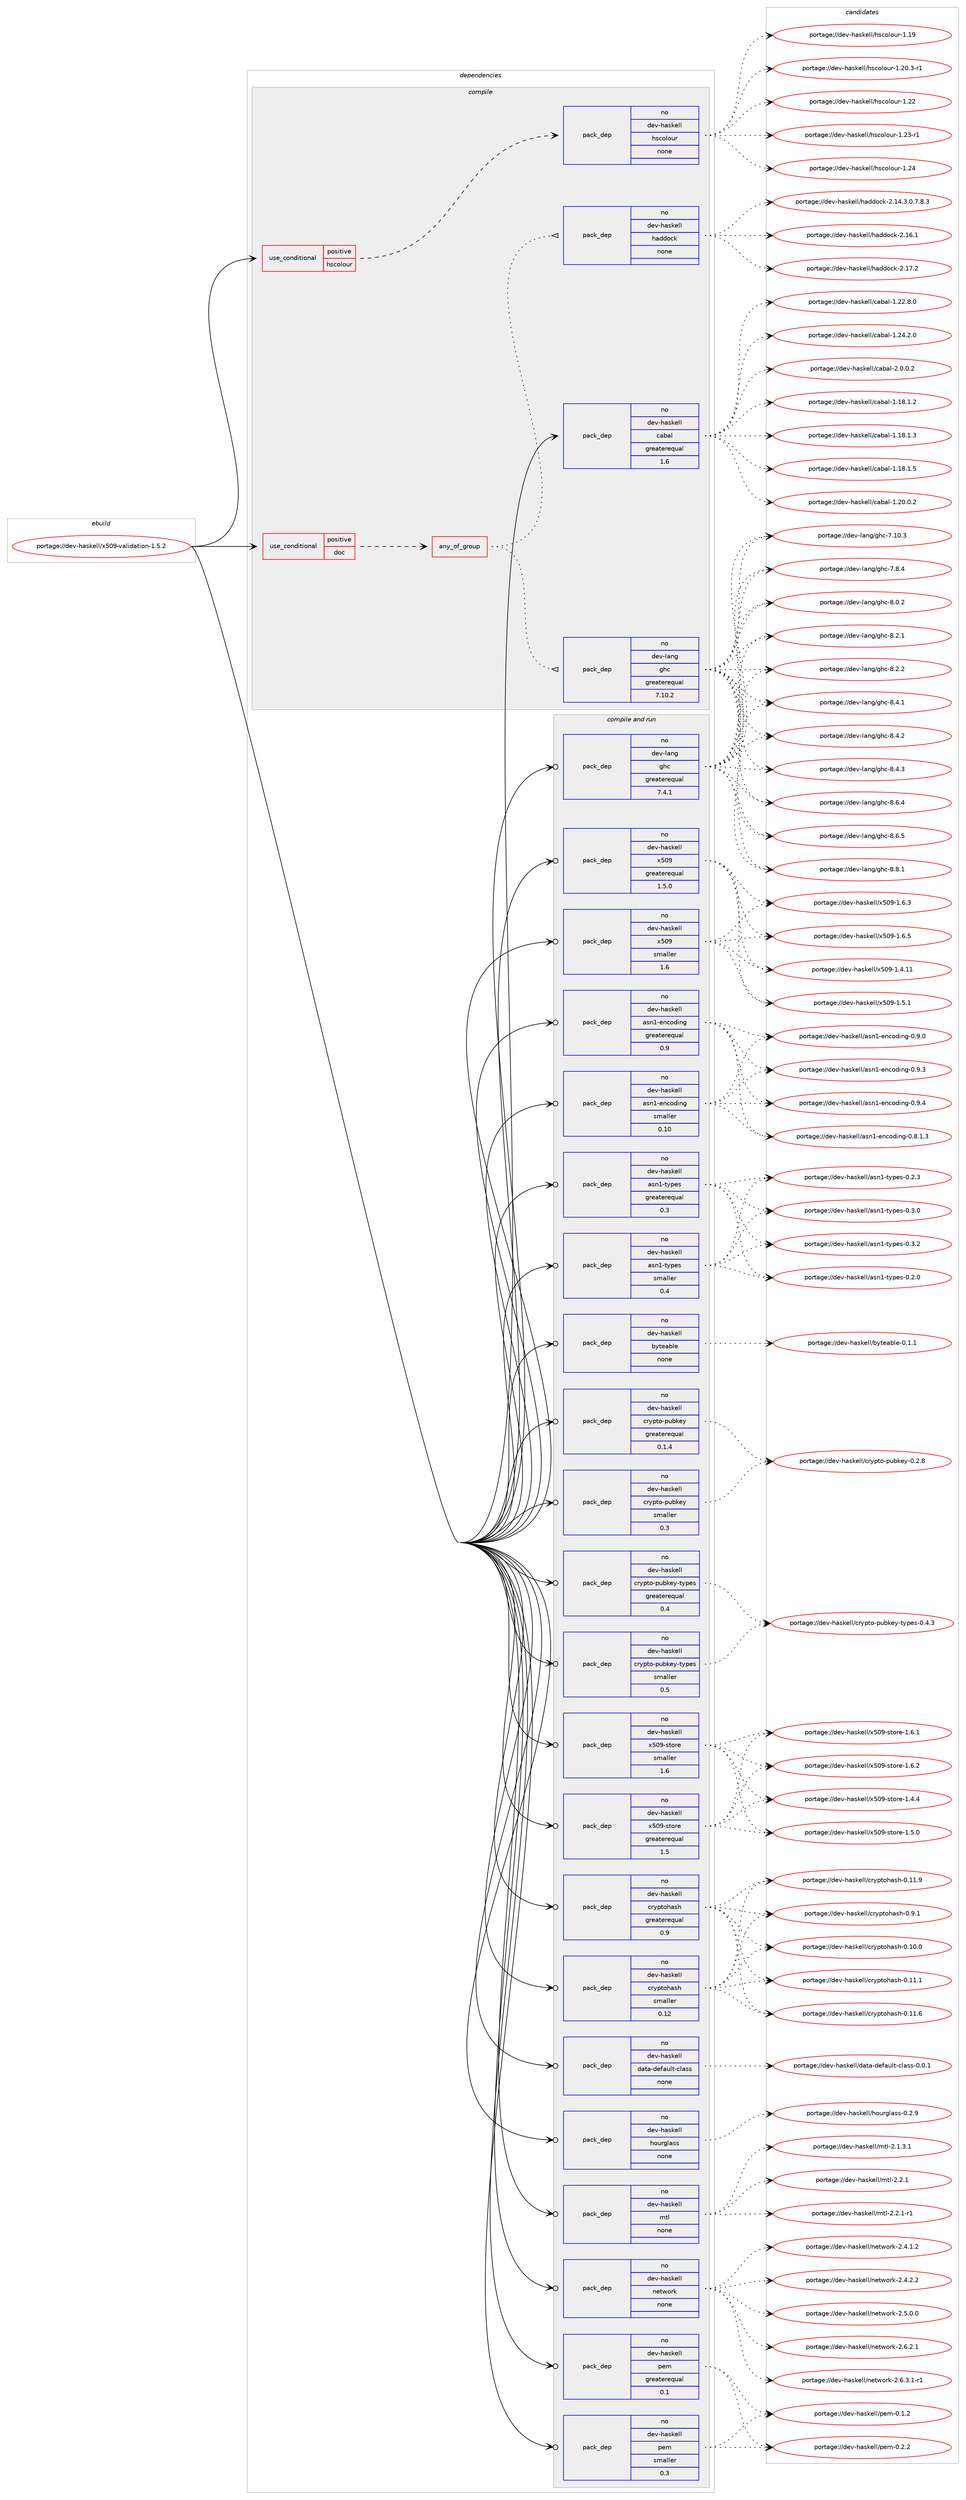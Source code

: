 digraph prolog {

# *************
# Graph options
# *************

newrank=true;
concentrate=true;
compound=true;
graph [rankdir=LR,fontname=Helvetica,fontsize=10,ranksep=1.5];#, ranksep=2.5, nodesep=0.2];
edge  [arrowhead=vee];
node  [fontname=Helvetica,fontsize=10];

# **********
# The ebuild
# **********

subgraph cluster_leftcol {
color=gray;
rank=same;
label=<<i>ebuild</i>>;
id [label="portage://dev-haskell/x509-validation-1.5.2", color=red, width=4, href="../dev-haskell/x509-validation-1.5.2.svg"];
}

# ****************
# The dependencies
# ****************

subgraph cluster_midcol {
color=gray;
label=<<i>dependencies</i>>;
subgraph cluster_compile {
fillcolor="#eeeeee";
style=filled;
label=<<i>compile</i>>;
subgraph cond17690 {
dependency83617 [label=<<TABLE BORDER="0" CELLBORDER="1" CELLSPACING="0" CELLPADDING="4"><TR><TD ROWSPAN="3" CELLPADDING="10">use_conditional</TD></TR><TR><TD>positive</TD></TR><TR><TD>doc</TD></TR></TABLE>>, shape=none, color=red];
subgraph any2584 {
dependency83618 [label=<<TABLE BORDER="0" CELLBORDER="1" CELLSPACING="0" CELLPADDING="4"><TR><TD CELLPADDING="10">any_of_group</TD></TR></TABLE>>, shape=none, color=red];subgraph pack63286 {
dependency83619 [label=<<TABLE BORDER="0" CELLBORDER="1" CELLSPACING="0" CELLPADDING="4" WIDTH="220"><TR><TD ROWSPAN="6" CELLPADDING="30">pack_dep</TD></TR><TR><TD WIDTH="110">no</TD></TR><TR><TD>dev-haskell</TD></TR><TR><TD>haddock</TD></TR><TR><TD>none</TD></TR><TR><TD></TD></TR></TABLE>>, shape=none, color=blue];
}
dependency83618:e -> dependency83619:w [weight=20,style="dotted",arrowhead="oinv"];
subgraph pack63287 {
dependency83620 [label=<<TABLE BORDER="0" CELLBORDER="1" CELLSPACING="0" CELLPADDING="4" WIDTH="220"><TR><TD ROWSPAN="6" CELLPADDING="30">pack_dep</TD></TR><TR><TD WIDTH="110">no</TD></TR><TR><TD>dev-lang</TD></TR><TR><TD>ghc</TD></TR><TR><TD>greaterequal</TD></TR><TR><TD>7.10.2</TD></TR></TABLE>>, shape=none, color=blue];
}
dependency83618:e -> dependency83620:w [weight=20,style="dotted",arrowhead="oinv"];
}
dependency83617:e -> dependency83618:w [weight=20,style="dashed",arrowhead="vee"];
}
id:e -> dependency83617:w [weight=20,style="solid",arrowhead="vee"];
subgraph cond17691 {
dependency83621 [label=<<TABLE BORDER="0" CELLBORDER="1" CELLSPACING="0" CELLPADDING="4"><TR><TD ROWSPAN="3" CELLPADDING="10">use_conditional</TD></TR><TR><TD>positive</TD></TR><TR><TD>hscolour</TD></TR></TABLE>>, shape=none, color=red];
subgraph pack63288 {
dependency83622 [label=<<TABLE BORDER="0" CELLBORDER="1" CELLSPACING="0" CELLPADDING="4" WIDTH="220"><TR><TD ROWSPAN="6" CELLPADDING="30">pack_dep</TD></TR><TR><TD WIDTH="110">no</TD></TR><TR><TD>dev-haskell</TD></TR><TR><TD>hscolour</TD></TR><TR><TD>none</TD></TR><TR><TD></TD></TR></TABLE>>, shape=none, color=blue];
}
dependency83621:e -> dependency83622:w [weight=20,style="dashed",arrowhead="vee"];
}
id:e -> dependency83621:w [weight=20,style="solid",arrowhead="vee"];
subgraph pack63289 {
dependency83623 [label=<<TABLE BORDER="0" CELLBORDER="1" CELLSPACING="0" CELLPADDING="4" WIDTH="220"><TR><TD ROWSPAN="6" CELLPADDING="30">pack_dep</TD></TR><TR><TD WIDTH="110">no</TD></TR><TR><TD>dev-haskell</TD></TR><TR><TD>cabal</TD></TR><TR><TD>greaterequal</TD></TR><TR><TD>1.6</TD></TR></TABLE>>, shape=none, color=blue];
}
id:e -> dependency83623:w [weight=20,style="solid",arrowhead="vee"];
}
subgraph cluster_compileandrun {
fillcolor="#eeeeee";
style=filled;
label=<<i>compile and run</i>>;
subgraph pack63290 {
dependency83624 [label=<<TABLE BORDER="0" CELLBORDER="1" CELLSPACING="0" CELLPADDING="4" WIDTH="220"><TR><TD ROWSPAN="6" CELLPADDING="30">pack_dep</TD></TR><TR><TD WIDTH="110">no</TD></TR><TR><TD>dev-haskell</TD></TR><TR><TD>asn1-encoding</TD></TR><TR><TD>greaterequal</TD></TR><TR><TD>0.9</TD></TR></TABLE>>, shape=none, color=blue];
}
id:e -> dependency83624:w [weight=20,style="solid",arrowhead="odotvee"];
subgraph pack63291 {
dependency83625 [label=<<TABLE BORDER="0" CELLBORDER="1" CELLSPACING="0" CELLPADDING="4" WIDTH="220"><TR><TD ROWSPAN="6" CELLPADDING="30">pack_dep</TD></TR><TR><TD WIDTH="110">no</TD></TR><TR><TD>dev-haskell</TD></TR><TR><TD>asn1-encoding</TD></TR><TR><TD>smaller</TD></TR><TR><TD>0.10</TD></TR></TABLE>>, shape=none, color=blue];
}
id:e -> dependency83625:w [weight=20,style="solid",arrowhead="odotvee"];
subgraph pack63292 {
dependency83626 [label=<<TABLE BORDER="0" CELLBORDER="1" CELLSPACING="0" CELLPADDING="4" WIDTH="220"><TR><TD ROWSPAN="6" CELLPADDING="30">pack_dep</TD></TR><TR><TD WIDTH="110">no</TD></TR><TR><TD>dev-haskell</TD></TR><TR><TD>asn1-types</TD></TR><TR><TD>greaterequal</TD></TR><TR><TD>0.3</TD></TR></TABLE>>, shape=none, color=blue];
}
id:e -> dependency83626:w [weight=20,style="solid",arrowhead="odotvee"];
subgraph pack63293 {
dependency83627 [label=<<TABLE BORDER="0" CELLBORDER="1" CELLSPACING="0" CELLPADDING="4" WIDTH="220"><TR><TD ROWSPAN="6" CELLPADDING="30">pack_dep</TD></TR><TR><TD WIDTH="110">no</TD></TR><TR><TD>dev-haskell</TD></TR><TR><TD>asn1-types</TD></TR><TR><TD>smaller</TD></TR><TR><TD>0.4</TD></TR></TABLE>>, shape=none, color=blue];
}
id:e -> dependency83627:w [weight=20,style="solid",arrowhead="odotvee"];
subgraph pack63294 {
dependency83628 [label=<<TABLE BORDER="0" CELLBORDER="1" CELLSPACING="0" CELLPADDING="4" WIDTH="220"><TR><TD ROWSPAN="6" CELLPADDING="30">pack_dep</TD></TR><TR><TD WIDTH="110">no</TD></TR><TR><TD>dev-haskell</TD></TR><TR><TD>byteable</TD></TR><TR><TD>none</TD></TR><TR><TD></TD></TR></TABLE>>, shape=none, color=blue];
}
id:e -> dependency83628:w [weight=20,style="solid",arrowhead="odotvee"];
subgraph pack63295 {
dependency83629 [label=<<TABLE BORDER="0" CELLBORDER="1" CELLSPACING="0" CELLPADDING="4" WIDTH="220"><TR><TD ROWSPAN="6" CELLPADDING="30">pack_dep</TD></TR><TR><TD WIDTH="110">no</TD></TR><TR><TD>dev-haskell</TD></TR><TR><TD>crypto-pubkey</TD></TR><TR><TD>greaterequal</TD></TR><TR><TD>0.1.4</TD></TR></TABLE>>, shape=none, color=blue];
}
id:e -> dependency83629:w [weight=20,style="solid",arrowhead="odotvee"];
subgraph pack63296 {
dependency83630 [label=<<TABLE BORDER="0" CELLBORDER="1" CELLSPACING="0" CELLPADDING="4" WIDTH="220"><TR><TD ROWSPAN="6" CELLPADDING="30">pack_dep</TD></TR><TR><TD WIDTH="110">no</TD></TR><TR><TD>dev-haskell</TD></TR><TR><TD>crypto-pubkey</TD></TR><TR><TD>smaller</TD></TR><TR><TD>0.3</TD></TR></TABLE>>, shape=none, color=blue];
}
id:e -> dependency83630:w [weight=20,style="solid",arrowhead="odotvee"];
subgraph pack63297 {
dependency83631 [label=<<TABLE BORDER="0" CELLBORDER="1" CELLSPACING="0" CELLPADDING="4" WIDTH="220"><TR><TD ROWSPAN="6" CELLPADDING="30">pack_dep</TD></TR><TR><TD WIDTH="110">no</TD></TR><TR><TD>dev-haskell</TD></TR><TR><TD>crypto-pubkey-types</TD></TR><TR><TD>greaterequal</TD></TR><TR><TD>0.4</TD></TR></TABLE>>, shape=none, color=blue];
}
id:e -> dependency83631:w [weight=20,style="solid",arrowhead="odotvee"];
subgraph pack63298 {
dependency83632 [label=<<TABLE BORDER="0" CELLBORDER="1" CELLSPACING="0" CELLPADDING="4" WIDTH="220"><TR><TD ROWSPAN="6" CELLPADDING="30">pack_dep</TD></TR><TR><TD WIDTH="110">no</TD></TR><TR><TD>dev-haskell</TD></TR><TR><TD>crypto-pubkey-types</TD></TR><TR><TD>smaller</TD></TR><TR><TD>0.5</TD></TR></TABLE>>, shape=none, color=blue];
}
id:e -> dependency83632:w [weight=20,style="solid",arrowhead="odotvee"];
subgraph pack63299 {
dependency83633 [label=<<TABLE BORDER="0" CELLBORDER="1" CELLSPACING="0" CELLPADDING="4" WIDTH="220"><TR><TD ROWSPAN="6" CELLPADDING="30">pack_dep</TD></TR><TR><TD WIDTH="110">no</TD></TR><TR><TD>dev-haskell</TD></TR><TR><TD>cryptohash</TD></TR><TR><TD>greaterequal</TD></TR><TR><TD>0.9</TD></TR></TABLE>>, shape=none, color=blue];
}
id:e -> dependency83633:w [weight=20,style="solid",arrowhead="odotvee"];
subgraph pack63300 {
dependency83634 [label=<<TABLE BORDER="0" CELLBORDER="1" CELLSPACING="0" CELLPADDING="4" WIDTH="220"><TR><TD ROWSPAN="6" CELLPADDING="30">pack_dep</TD></TR><TR><TD WIDTH="110">no</TD></TR><TR><TD>dev-haskell</TD></TR><TR><TD>cryptohash</TD></TR><TR><TD>smaller</TD></TR><TR><TD>0.12</TD></TR></TABLE>>, shape=none, color=blue];
}
id:e -> dependency83634:w [weight=20,style="solid",arrowhead="odotvee"];
subgraph pack63301 {
dependency83635 [label=<<TABLE BORDER="0" CELLBORDER="1" CELLSPACING="0" CELLPADDING="4" WIDTH="220"><TR><TD ROWSPAN="6" CELLPADDING="30">pack_dep</TD></TR><TR><TD WIDTH="110">no</TD></TR><TR><TD>dev-haskell</TD></TR><TR><TD>data-default-class</TD></TR><TR><TD>none</TD></TR><TR><TD></TD></TR></TABLE>>, shape=none, color=blue];
}
id:e -> dependency83635:w [weight=20,style="solid",arrowhead="odotvee"];
subgraph pack63302 {
dependency83636 [label=<<TABLE BORDER="0" CELLBORDER="1" CELLSPACING="0" CELLPADDING="4" WIDTH="220"><TR><TD ROWSPAN="6" CELLPADDING="30">pack_dep</TD></TR><TR><TD WIDTH="110">no</TD></TR><TR><TD>dev-haskell</TD></TR><TR><TD>hourglass</TD></TR><TR><TD>none</TD></TR><TR><TD></TD></TR></TABLE>>, shape=none, color=blue];
}
id:e -> dependency83636:w [weight=20,style="solid",arrowhead="odotvee"];
subgraph pack63303 {
dependency83637 [label=<<TABLE BORDER="0" CELLBORDER="1" CELLSPACING="0" CELLPADDING="4" WIDTH="220"><TR><TD ROWSPAN="6" CELLPADDING="30">pack_dep</TD></TR><TR><TD WIDTH="110">no</TD></TR><TR><TD>dev-haskell</TD></TR><TR><TD>mtl</TD></TR><TR><TD>none</TD></TR><TR><TD></TD></TR></TABLE>>, shape=none, color=blue];
}
id:e -> dependency83637:w [weight=20,style="solid",arrowhead="odotvee"];
subgraph pack63304 {
dependency83638 [label=<<TABLE BORDER="0" CELLBORDER="1" CELLSPACING="0" CELLPADDING="4" WIDTH="220"><TR><TD ROWSPAN="6" CELLPADDING="30">pack_dep</TD></TR><TR><TD WIDTH="110">no</TD></TR><TR><TD>dev-haskell</TD></TR><TR><TD>network</TD></TR><TR><TD>none</TD></TR><TR><TD></TD></TR></TABLE>>, shape=none, color=blue];
}
id:e -> dependency83638:w [weight=20,style="solid",arrowhead="odotvee"];
subgraph pack63305 {
dependency83639 [label=<<TABLE BORDER="0" CELLBORDER="1" CELLSPACING="0" CELLPADDING="4" WIDTH="220"><TR><TD ROWSPAN="6" CELLPADDING="30">pack_dep</TD></TR><TR><TD WIDTH="110">no</TD></TR><TR><TD>dev-haskell</TD></TR><TR><TD>pem</TD></TR><TR><TD>greaterequal</TD></TR><TR><TD>0.1</TD></TR></TABLE>>, shape=none, color=blue];
}
id:e -> dependency83639:w [weight=20,style="solid",arrowhead="odotvee"];
subgraph pack63306 {
dependency83640 [label=<<TABLE BORDER="0" CELLBORDER="1" CELLSPACING="0" CELLPADDING="4" WIDTH="220"><TR><TD ROWSPAN="6" CELLPADDING="30">pack_dep</TD></TR><TR><TD WIDTH="110">no</TD></TR><TR><TD>dev-haskell</TD></TR><TR><TD>pem</TD></TR><TR><TD>smaller</TD></TR><TR><TD>0.3</TD></TR></TABLE>>, shape=none, color=blue];
}
id:e -> dependency83640:w [weight=20,style="solid",arrowhead="odotvee"];
subgraph pack63307 {
dependency83641 [label=<<TABLE BORDER="0" CELLBORDER="1" CELLSPACING="0" CELLPADDING="4" WIDTH="220"><TR><TD ROWSPAN="6" CELLPADDING="30">pack_dep</TD></TR><TR><TD WIDTH="110">no</TD></TR><TR><TD>dev-haskell</TD></TR><TR><TD>x509</TD></TR><TR><TD>greaterequal</TD></TR><TR><TD>1.5.0</TD></TR></TABLE>>, shape=none, color=blue];
}
id:e -> dependency83641:w [weight=20,style="solid",arrowhead="odotvee"];
subgraph pack63308 {
dependency83642 [label=<<TABLE BORDER="0" CELLBORDER="1" CELLSPACING="0" CELLPADDING="4" WIDTH="220"><TR><TD ROWSPAN="6" CELLPADDING="30">pack_dep</TD></TR><TR><TD WIDTH="110">no</TD></TR><TR><TD>dev-haskell</TD></TR><TR><TD>x509</TD></TR><TR><TD>smaller</TD></TR><TR><TD>1.6</TD></TR></TABLE>>, shape=none, color=blue];
}
id:e -> dependency83642:w [weight=20,style="solid",arrowhead="odotvee"];
subgraph pack63309 {
dependency83643 [label=<<TABLE BORDER="0" CELLBORDER="1" CELLSPACING="0" CELLPADDING="4" WIDTH="220"><TR><TD ROWSPAN="6" CELLPADDING="30">pack_dep</TD></TR><TR><TD WIDTH="110">no</TD></TR><TR><TD>dev-haskell</TD></TR><TR><TD>x509-store</TD></TR><TR><TD>greaterequal</TD></TR><TR><TD>1.5</TD></TR></TABLE>>, shape=none, color=blue];
}
id:e -> dependency83643:w [weight=20,style="solid",arrowhead="odotvee"];
subgraph pack63310 {
dependency83644 [label=<<TABLE BORDER="0" CELLBORDER="1" CELLSPACING="0" CELLPADDING="4" WIDTH="220"><TR><TD ROWSPAN="6" CELLPADDING="30">pack_dep</TD></TR><TR><TD WIDTH="110">no</TD></TR><TR><TD>dev-haskell</TD></TR><TR><TD>x509-store</TD></TR><TR><TD>smaller</TD></TR><TR><TD>1.6</TD></TR></TABLE>>, shape=none, color=blue];
}
id:e -> dependency83644:w [weight=20,style="solid",arrowhead="odotvee"];
subgraph pack63311 {
dependency83645 [label=<<TABLE BORDER="0" CELLBORDER="1" CELLSPACING="0" CELLPADDING="4" WIDTH="220"><TR><TD ROWSPAN="6" CELLPADDING="30">pack_dep</TD></TR><TR><TD WIDTH="110">no</TD></TR><TR><TD>dev-lang</TD></TR><TR><TD>ghc</TD></TR><TR><TD>greaterequal</TD></TR><TR><TD>7.4.1</TD></TR></TABLE>>, shape=none, color=blue];
}
id:e -> dependency83645:w [weight=20,style="solid",arrowhead="odotvee"];
}
subgraph cluster_run {
fillcolor="#eeeeee";
style=filled;
label=<<i>run</i>>;
}
}

# **************
# The candidates
# **************

subgraph cluster_choices {
rank=same;
color=gray;
label=<<i>candidates</i>>;

subgraph choice63286 {
color=black;
nodesep=1;
choiceportage1001011184510497115107101108108471049710010011199107455046495246514648465546564651 [label="portage://dev-haskell/haddock-2.14.3.0.7.8.3", color=red, width=4,href="../dev-haskell/haddock-2.14.3.0.7.8.3.svg"];
choiceportage100101118451049711510710110810847104971001001119910745504649544649 [label="portage://dev-haskell/haddock-2.16.1", color=red, width=4,href="../dev-haskell/haddock-2.16.1.svg"];
choiceportage100101118451049711510710110810847104971001001119910745504649554650 [label="portage://dev-haskell/haddock-2.17.2", color=red, width=4,href="../dev-haskell/haddock-2.17.2.svg"];
dependency83619:e -> choiceportage1001011184510497115107101108108471049710010011199107455046495246514648465546564651:w [style=dotted,weight="100"];
dependency83619:e -> choiceportage100101118451049711510710110810847104971001001119910745504649544649:w [style=dotted,weight="100"];
dependency83619:e -> choiceportage100101118451049711510710110810847104971001001119910745504649554650:w [style=dotted,weight="100"];
}
subgraph choice63287 {
color=black;
nodesep=1;
choiceportage1001011184510897110103471031049945554649484651 [label="portage://dev-lang/ghc-7.10.3", color=red, width=4,href="../dev-lang/ghc-7.10.3.svg"];
choiceportage10010111845108971101034710310499455546564652 [label="portage://dev-lang/ghc-7.8.4", color=red, width=4,href="../dev-lang/ghc-7.8.4.svg"];
choiceportage10010111845108971101034710310499455646484650 [label="portage://dev-lang/ghc-8.0.2", color=red, width=4,href="../dev-lang/ghc-8.0.2.svg"];
choiceportage10010111845108971101034710310499455646504649 [label="portage://dev-lang/ghc-8.2.1", color=red, width=4,href="../dev-lang/ghc-8.2.1.svg"];
choiceportage10010111845108971101034710310499455646504650 [label="portage://dev-lang/ghc-8.2.2", color=red, width=4,href="../dev-lang/ghc-8.2.2.svg"];
choiceportage10010111845108971101034710310499455646524649 [label="portage://dev-lang/ghc-8.4.1", color=red, width=4,href="../dev-lang/ghc-8.4.1.svg"];
choiceportage10010111845108971101034710310499455646524650 [label="portage://dev-lang/ghc-8.4.2", color=red, width=4,href="../dev-lang/ghc-8.4.2.svg"];
choiceportage10010111845108971101034710310499455646524651 [label="portage://dev-lang/ghc-8.4.3", color=red, width=4,href="../dev-lang/ghc-8.4.3.svg"];
choiceportage10010111845108971101034710310499455646544652 [label="portage://dev-lang/ghc-8.6.4", color=red, width=4,href="../dev-lang/ghc-8.6.4.svg"];
choiceportage10010111845108971101034710310499455646544653 [label="portage://dev-lang/ghc-8.6.5", color=red, width=4,href="../dev-lang/ghc-8.6.5.svg"];
choiceportage10010111845108971101034710310499455646564649 [label="portage://dev-lang/ghc-8.8.1", color=red, width=4,href="../dev-lang/ghc-8.8.1.svg"];
dependency83620:e -> choiceportage1001011184510897110103471031049945554649484651:w [style=dotted,weight="100"];
dependency83620:e -> choiceportage10010111845108971101034710310499455546564652:w [style=dotted,weight="100"];
dependency83620:e -> choiceportage10010111845108971101034710310499455646484650:w [style=dotted,weight="100"];
dependency83620:e -> choiceportage10010111845108971101034710310499455646504649:w [style=dotted,weight="100"];
dependency83620:e -> choiceportage10010111845108971101034710310499455646504650:w [style=dotted,weight="100"];
dependency83620:e -> choiceportage10010111845108971101034710310499455646524649:w [style=dotted,weight="100"];
dependency83620:e -> choiceportage10010111845108971101034710310499455646524650:w [style=dotted,weight="100"];
dependency83620:e -> choiceportage10010111845108971101034710310499455646524651:w [style=dotted,weight="100"];
dependency83620:e -> choiceportage10010111845108971101034710310499455646544652:w [style=dotted,weight="100"];
dependency83620:e -> choiceportage10010111845108971101034710310499455646544653:w [style=dotted,weight="100"];
dependency83620:e -> choiceportage10010111845108971101034710310499455646564649:w [style=dotted,weight="100"];
}
subgraph choice63288 {
color=black;
nodesep=1;
choiceportage100101118451049711510710110810847104115991111081111171144549464957 [label="portage://dev-haskell/hscolour-1.19", color=red, width=4,href="../dev-haskell/hscolour-1.19.svg"];
choiceportage10010111845104971151071011081084710411599111108111117114454946504846514511449 [label="portage://dev-haskell/hscolour-1.20.3-r1", color=red, width=4,href="../dev-haskell/hscolour-1.20.3-r1.svg"];
choiceportage100101118451049711510710110810847104115991111081111171144549465050 [label="portage://dev-haskell/hscolour-1.22", color=red, width=4,href="../dev-haskell/hscolour-1.22.svg"];
choiceportage1001011184510497115107101108108471041159911110811111711445494650514511449 [label="portage://dev-haskell/hscolour-1.23-r1", color=red, width=4,href="../dev-haskell/hscolour-1.23-r1.svg"];
choiceportage100101118451049711510710110810847104115991111081111171144549465052 [label="portage://dev-haskell/hscolour-1.24", color=red, width=4,href="../dev-haskell/hscolour-1.24.svg"];
dependency83622:e -> choiceportage100101118451049711510710110810847104115991111081111171144549464957:w [style=dotted,weight="100"];
dependency83622:e -> choiceportage10010111845104971151071011081084710411599111108111117114454946504846514511449:w [style=dotted,weight="100"];
dependency83622:e -> choiceportage100101118451049711510710110810847104115991111081111171144549465050:w [style=dotted,weight="100"];
dependency83622:e -> choiceportage1001011184510497115107101108108471041159911110811111711445494650514511449:w [style=dotted,weight="100"];
dependency83622:e -> choiceportage100101118451049711510710110810847104115991111081111171144549465052:w [style=dotted,weight="100"];
}
subgraph choice63289 {
color=black;
nodesep=1;
choiceportage10010111845104971151071011081084799979897108454946495646494650 [label="portage://dev-haskell/cabal-1.18.1.2", color=red, width=4,href="../dev-haskell/cabal-1.18.1.2.svg"];
choiceportage10010111845104971151071011081084799979897108454946495646494651 [label="portage://dev-haskell/cabal-1.18.1.3", color=red, width=4,href="../dev-haskell/cabal-1.18.1.3.svg"];
choiceportage10010111845104971151071011081084799979897108454946495646494653 [label="portage://dev-haskell/cabal-1.18.1.5", color=red, width=4,href="../dev-haskell/cabal-1.18.1.5.svg"];
choiceportage10010111845104971151071011081084799979897108454946504846484650 [label="portage://dev-haskell/cabal-1.20.0.2", color=red, width=4,href="../dev-haskell/cabal-1.20.0.2.svg"];
choiceportage10010111845104971151071011081084799979897108454946505046564648 [label="portage://dev-haskell/cabal-1.22.8.0", color=red, width=4,href="../dev-haskell/cabal-1.22.8.0.svg"];
choiceportage10010111845104971151071011081084799979897108454946505246504648 [label="portage://dev-haskell/cabal-1.24.2.0", color=red, width=4,href="../dev-haskell/cabal-1.24.2.0.svg"];
choiceportage100101118451049711510710110810847999798971084550464846484650 [label="portage://dev-haskell/cabal-2.0.0.2", color=red, width=4,href="../dev-haskell/cabal-2.0.0.2.svg"];
dependency83623:e -> choiceportage10010111845104971151071011081084799979897108454946495646494650:w [style=dotted,weight="100"];
dependency83623:e -> choiceportage10010111845104971151071011081084799979897108454946495646494651:w [style=dotted,weight="100"];
dependency83623:e -> choiceportage10010111845104971151071011081084799979897108454946495646494653:w [style=dotted,weight="100"];
dependency83623:e -> choiceportage10010111845104971151071011081084799979897108454946504846484650:w [style=dotted,weight="100"];
dependency83623:e -> choiceportage10010111845104971151071011081084799979897108454946505046564648:w [style=dotted,weight="100"];
dependency83623:e -> choiceportage10010111845104971151071011081084799979897108454946505246504648:w [style=dotted,weight="100"];
dependency83623:e -> choiceportage100101118451049711510710110810847999798971084550464846484650:w [style=dotted,weight="100"];
}
subgraph choice63290 {
color=black;
nodesep=1;
choiceportage100101118451049711510710110810847971151104945101110991111001051101034548465646494651 [label="portage://dev-haskell/asn1-encoding-0.8.1.3", color=red, width=4,href="../dev-haskell/asn1-encoding-0.8.1.3.svg"];
choiceportage10010111845104971151071011081084797115110494510111099111100105110103454846574648 [label="portage://dev-haskell/asn1-encoding-0.9.0", color=red, width=4,href="../dev-haskell/asn1-encoding-0.9.0.svg"];
choiceportage10010111845104971151071011081084797115110494510111099111100105110103454846574651 [label="portage://dev-haskell/asn1-encoding-0.9.3", color=red, width=4,href="../dev-haskell/asn1-encoding-0.9.3.svg"];
choiceportage10010111845104971151071011081084797115110494510111099111100105110103454846574652 [label="portage://dev-haskell/asn1-encoding-0.9.4", color=red, width=4,href="../dev-haskell/asn1-encoding-0.9.4.svg"];
dependency83624:e -> choiceportage100101118451049711510710110810847971151104945101110991111001051101034548465646494651:w [style=dotted,weight="100"];
dependency83624:e -> choiceportage10010111845104971151071011081084797115110494510111099111100105110103454846574648:w [style=dotted,weight="100"];
dependency83624:e -> choiceportage10010111845104971151071011081084797115110494510111099111100105110103454846574651:w [style=dotted,weight="100"];
dependency83624:e -> choiceportage10010111845104971151071011081084797115110494510111099111100105110103454846574652:w [style=dotted,weight="100"];
}
subgraph choice63291 {
color=black;
nodesep=1;
choiceportage100101118451049711510710110810847971151104945101110991111001051101034548465646494651 [label="portage://dev-haskell/asn1-encoding-0.8.1.3", color=red, width=4,href="../dev-haskell/asn1-encoding-0.8.1.3.svg"];
choiceportage10010111845104971151071011081084797115110494510111099111100105110103454846574648 [label="portage://dev-haskell/asn1-encoding-0.9.0", color=red, width=4,href="../dev-haskell/asn1-encoding-0.9.0.svg"];
choiceportage10010111845104971151071011081084797115110494510111099111100105110103454846574651 [label="portage://dev-haskell/asn1-encoding-0.9.3", color=red, width=4,href="../dev-haskell/asn1-encoding-0.9.3.svg"];
choiceportage10010111845104971151071011081084797115110494510111099111100105110103454846574652 [label="portage://dev-haskell/asn1-encoding-0.9.4", color=red, width=4,href="../dev-haskell/asn1-encoding-0.9.4.svg"];
dependency83625:e -> choiceportage100101118451049711510710110810847971151104945101110991111001051101034548465646494651:w [style=dotted,weight="100"];
dependency83625:e -> choiceportage10010111845104971151071011081084797115110494510111099111100105110103454846574648:w [style=dotted,weight="100"];
dependency83625:e -> choiceportage10010111845104971151071011081084797115110494510111099111100105110103454846574651:w [style=dotted,weight="100"];
dependency83625:e -> choiceportage10010111845104971151071011081084797115110494510111099111100105110103454846574652:w [style=dotted,weight="100"];
}
subgraph choice63292 {
color=black;
nodesep=1;
choiceportage100101118451049711510710110810847971151104945116121112101115454846504648 [label="portage://dev-haskell/asn1-types-0.2.0", color=red, width=4,href="../dev-haskell/asn1-types-0.2.0.svg"];
choiceportage100101118451049711510710110810847971151104945116121112101115454846504651 [label="portage://dev-haskell/asn1-types-0.2.3", color=red, width=4,href="../dev-haskell/asn1-types-0.2.3.svg"];
choiceportage100101118451049711510710110810847971151104945116121112101115454846514648 [label="portage://dev-haskell/asn1-types-0.3.0", color=red, width=4,href="../dev-haskell/asn1-types-0.3.0.svg"];
choiceportage100101118451049711510710110810847971151104945116121112101115454846514650 [label="portage://dev-haskell/asn1-types-0.3.2", color=red, width=4,href="../dev-haskell/asn1-types-0.3.2.svg"];
dependency83626:e -> choiceportage100101118451049711510710110810847971151104945116121112101115454846504648:w [style=dotted,weight="100"];
dependency83626:e -> choiceportage100101118451049711510710110810847971151104945116121112101115454846504651:w [style=dotted,weight="100"];
dependency83626:e -> choiceportage100101118451049711510710110810847971151104945116121112101115454846514648:w [style=dotted,weight="100"];
dependency83626:e -> choiceportage100101118451049711510710110810847971151104945116121112101115454846514650:w [style=dotted,weight="100"];
}
subgraph choice63293 {
color=black;
nodesep=1;
choiceportage100101118451049711510710110810847971151104945116121112101115454846504648 [label="portage://dev-haskell/asn1-types-0.2.0", color=red, width=4,href="../dev-haskell/asn1-types-0.2.0.svg"];
choiceportage100101118451049711510710110810847971151104945116121112101115454846504651 [label="portage://dev-haskell/asn1-types-0.2.3", color=red, width=4,href="../dev-haskell/asn1-types-0.2.3.svg"];
choiceportage100101118451049711510710110810847971151104945116121112101115454846514648 [label="portage://dev-haskell/asn1-types-0.3.0", color=red, width=4,href="../dev-haskell/asn1-types-0.3.0.svg"];
choiceportage100101118451049711510710110810847971151104945116121112101115454846514650 [label="portage://dev-haskell/asn1-types-0.3.2", color=red, width=4,href="../dev-haskell/asn1-types-0.3.2.svg"];
dependency83627:e -> choiceportage100101118451049711510710110810847971151104945116121112101115454846504648:w [style=dotted,weight="100"];
dependency83627:e -> choiceportage100101118451049711510710110810847971151104945116121112101115454846504651:w [style=dotted,weight="100"];
dependency83627:e -> choiceportage100101118451049711510710110810847971151104945116121112101115454846514648:w [style=dotted,weight="100"];
dependency83627:e -> choiceportage100101118451049711510710110810847971151104945116121112101115454846514650:w [style=dotted,weight="100"];
}
subgraph choice63294 {
color=black;
nodesep=1;
choiceportage100101118451049711510710110810847981211161019798108101454846494649 [label="portage://dev-haskell/byteable-0.1.1", color=red, width=4,href="../dev-haskell/byteable-0.1.1.svg"];
dependency83628:e -> choiceportage100101118451049711510710110810847981211161019798108101454846494649:w [style=dotted,weight="100"];
}
subgraph choice63295 {
color=black;
nodesep=1;
choiceportage100101118451049711510710110810847991141211121161114511211798107101121454846504656 [label="portage://dev-haskell/crypto-pubkey-0.2.8", color=red, width=4,href="../dev-haskell/crypto-pubkey-0.2.8.svg"];
dependency83629:e -> choiceportage100101118451049711510710110810847991141211121161114511211798107101121454846504656:w [style=dotted,weight="100"];
}
subgraph choice63296 {
color=black;
nodesep=1;
choiceportage100101118451049711510710110810847991141211121161114511211798107101121454846504656 [label="portage://dev-haskell/crypto-pubkey-0.2.8", color=red, width=4,href="../dev-haskell/crypto-pubkey-0.2.8.svg"];
dependency83630:e -> choiceportage100101118451049711510710110810847991141211121161114511211798107101121454846504656:w [style=dotted,weight="100"];
}
subgraph choice63297 {
color=black;
nodesep=1;
choiceportage10010111845104971151071011081084799114121112116111451121179810710112145116121112101115454846524651 [label="portage://dev-haskell/crypto-pubkey-types-0.4.3", color=red, width=4,href="../dev-haskell/crypto-pubkey-types-0.4.3.svg"];
dependency83631:e -> choiceportage10010111845104971151071011081084799114121112116111451121179810710112145116121112101115454846524651:w [style=dotted,weight="100"];
}
subgraph choice63298 {
color=black;
nodesep=1;
choiceportage10010111845104971151071011081084799114121112116111451121179810710112145116121112101115454846524651 [label="portage://dev-haskell/crypto-pubkey-types-0.4.3", color=red, width=4,href="../dev-haskell/crypto-pubkey-types-0.4.3.svg"];
dependency83632:e -> choiceportage10010111845104971151071011081084799114121112116111451121179810710112145116121112101115454846524651:w [style=dotted,weight="100"];
}
subgraph choice63299 {
color=black;
nodesep=1;
choiceportage100101118451049711510710110810847991141211121161111049711510445484649484648 [label="portage://dev-haskell/cryptohash-0.10.0", color=red, width=4,href="../dev-haskell/cryptohash-0.10.0.svg"];
choiceportage100101118451049711510710110810847991141211121161111049711510445484649494649 [label="portage://dev-haskell/cryptohash-0.11.1", color=red, width=4,href="../dev-haskell/cryptohash-0.11.1.svg"];
choiceportage100101118451049711510710110810847991141211121161111049711510445484649494654 [label="portage://dev-haskell/cryptohash-0.11.6", color=red, width=4,href="../dev-haskell/cryptohash-0.11.6.svg"];
choiceportage100101118451049711510710110810847991141211121161111049711510445484649494657 [label="portage://dev-haskell/cryptohash-0.11.9", color=red, width=4,href="../dev-haskell/cryptohash-0.11.9.svg"];
choiceportage1001011184510497115107101108108479911412111211611110497115104454846574649 [label="portage://dev-haskell/cryptohash-0.9.1", color=red, width=4,href="../dev-haskell/cryptohash-0.9.1.svg"];
dependency83633:e -> choiceportage100101118451049711510710110810847991141211121161111049711510445484649484648:w [style=dotted,weight="100"];
dependency83633:e -> choiceportage100101118451049711510710110810847991141211121161111049711510445484649494649:w [style=dotted,weight="100"];
dependency83633:e -> choiceportage100101118451049711510710110810847991141211121161111049711510445484649494654:w [style=dotted,weight="100"];
dependency83633:e -> choiceportage100101118451049711510710110810847991141211121161111049711510445484649494657:w [style=dotted,weight="100"];
dependency83633:e -> choiceportage1001011184510497115107101108108479911412111211611110497115104454846574649:w [style=dotted,weight="100"];
}
subgraph choice63300 {
color=black;
nodesep=1;
choiceportage100101118451049711510710110810847991141211121161111049711510445484649484648 [label="portage://dev-haskell/cryptohash-0.10.0", color=red, width=4,href="../dev-haskell/cryptohash-0.10.0.svg"];
choiceportage100101118451049711510710110810847991141211121161111049711510445484649494649 [label="portage://dev-haskell/cryptohash-0.11.1", color=red, width=4,href="../dev-haskell/cryptohash-0.11.1.svg"];
choiceportage100101118451049711510710110810847991141211121161111049711510445484649494654 [label="portage://dev-haskell/cryptohash-0.11.6", color=red, width=4,href="../dev-haskell/cryptohash-0.11.6.svg"];
choiceportage100101118451049711510710110810847991141211121161111049711510445484649494657 [label="portage://dev-haskell/cryptohash-0.11.9", color=red, width=4,href="../dev-haskell/cryptohash-0.11.9.svg"];
choiceportage1001011184510497115107101108108479911412111211611110497115104454846574649 [label="portage://dev-haskell/cryptohash-0.9.1", color=red, width=4,href="../dev-haskell/cryptohash-0.9.1.svg"];
dependency83634:e -> choiceportage100101118451049711510710110810847991141211121161111049711510445484649484648:w [style=dotted,weight="100"];
dependency83634:e -> choiceportage100101118451049711510710110810847991141211121161111049711510445484649494649:w [style=dotted,weight="100"];
dependency83634:e -> choiceportage100101118451049711510710110810847991141211121161111049711510445484649494654:w [style=dotted,weight="100"];
dependency83634:e -> choiceportage100101118451049711510710110810847991141211121161111049711510445484649494657:w [style=dotted,weight="100"];
dependency83634:e -> choiceportage1001011184510497115107101108108479911412111211611110497115104454846574649:w [style=dotted,weight="100"];
}
subgraph choice63301 {
color=black;
nodesep=1;
choiceportage10010111845104971151071011081084710097116974510010110297117108116459910897115115454846484649 [label="portage://dev-haskell/data-default-class-0.0.1", color=red, width=4,href="../dev-haskell/data-default-class-0.0.1.svg"];
dependency83635:e -> choiceportage10010111845104971151071011081084710097116974510010110297117108116459910897115115454846484649:w [style=dotted,weight="100"];
}
subgraph choice63302 {
color=black;
nodesep=1;
choiceportage10010111845104971151071011081084710411111711410310897115115454846504657 [label="portage://dev-haskell/hourglass-0.2.9", color=red, width=4,href="../dev-haskell/hourglass-0.2.9.svg"];
dependency83636:e -> choiceportage10010111845104971151071011081084710411111711410310897115115454846504657:w [style=dotted,weight="100"];
}
subgraph choice63303 {
color=black;
nodesep=1;
choiceportage1001011184510497115107101108108471091161084550464946514649 [label="portage://dev-haskell/mtl-2.1.3.1", color=red, width=4,href="../dev-haskell/mtl-2.1.3.1.svg"];
choiceportage100101118451049711510710110810847109116108455046504649 [label="portage://dev-haskell/mtl-2.2.1", color=red, width=4,href="../dev-haskell/mtl-2.2.1.svg"];
choiceportage1001011184510497115107101108108471091161084550465046494511449 [label="portage://dev-haskell/mtl-2.2.1-r1", color=red, width=4,href="../dev-haskell/mtl-2.2.1-r1.svg"];
dependency83637:e -> choiceportage1001011184510497115107101108108471091161084550464946514649:w [style=dotted,weight="100"];
dependency83637:e -> choiceportage100101118451049711510710110810847109116108455046504649:w [style=dotted,weight="100"];
dependency83637:e -> choiceportage1001011184510497115107101108108471091161084550465046494511449:w [style=dotted,weight="100"];
}
subgraph choice63304 {
color=black;
nodesep=1;
choiceportage1001011184510497115107101108108471101011161191111141074550465246494650 [label="portage://dev-haskell/network-2.4.1.2", color=red, width=4,href="../dev-haskell/network-2.4.1.2.svg"];
choiceportage1001011184510497115107101108108471101011161191111141074550465246504650 [label="portage://dev-haskell/network-2.4.2.2", color=red, width=4,href="../dev-haskell/network-2.4.2.2.svg"];
choiceportage1001011184510497115107101108108471101011161191111141074550465346484648 [label="portage://dev-haskell/network-2.5.0.0", color=red, width=4,href="../dev-haskell/network-2.5.0.0.svg"];
choiceportage1001011184510497115107101108108471101011161191111141074550465446504649 [label="portage://dev-haskell/network-2.6.2.1", color=red, width=4,href="../dev-haskell/network-2.6.2.1.svg"];
choiceportage10010111845104971151071011081084711010111611911111410745504654465146494511449 [label="portage://dev-haskell/network-2.6.3.1-r1", color=red, width=4,href="../dev-haskell/network-2.6.3.1-r1.svg"];
dependency83638:e -> choiceportage1001011184510497115107101108108471101011161191111141074550465246494650:w [style=dotted,weight="100"];
dependency83638:e -> choiceportage1001011184510497115107101108108471101011161191111141074550465246504650:w [style=dotted,weight="100"];
dependency83638:e -> choiceportage1001011184510497115107101108108471101011161191111141074550465346484648:w [style=dotted,weight="100"];
dependency83638:e -> choiceportage1001011184510497115107101108108471101011161191111141074550465446504649:w [style=dotted,weight="100"];
dependency83638:e -> choiceportage10010111845104971151071011081084711010111611911111410745504654465146494511449:w [style=dotted,weight="100"];
}
subgraph choice63305 {
color=black;
nodesep=1;
choiceportage100101118451049711510710110810847112101109454846494650 [label="portage://dev-haskell/pem-0.1.2", color=red, width=4,href="../dev-haskell/pem-0.1.2.svg"];
choiceportage100101118451049711510710110810847112101109454846504650 [label="portage://dev-haskell/pem-0.2.2", color=red, width=4,href="../dev-haskell/pem-0.2.2.svg"];
dependency83639:e -> choiceportage100101118451049711510710110810847112101109454846494650:w [style=dotted,weight="100"];
dependency83639:e -> choiceportage100101118451049711510710110810847112101109454846504650:w [style=dotted,weight="100"];
}
subgraph choice63306 {
color=black;
nodesep=1;
choiceportage100101118451049711510710110810847112101109454846494650 [label="portage://dev-haskell/pem-0.1.2", color=red, width=4,href="../dev-haskell/pem-0.1.2.svg"];
choiceportage100101118451049711510710110810847112101109454846504650 [label="portage://dev-haskell/pem-0.2.2", color=red, width=4,href="../dev-haskell/pem-0.2.2.svg"];
dependency83640:e -> choiceportage100101118451049711510710110810847112101109454846494650:w [style=dotted,weight="100"];
dependency83640:e -> choiceportage100101118451049711510710110810847112101109454846504650:w [style=dotted,weight="100"];
}
subgraph choice63307 {
color=black;
nodesep=1;
choiceportage10010111845104971151071011081084712053485745494652464949 [label="portage://dev-haskell/x509-1.4.11", color=red, width=4,href="../dev-haskell/x509-1.4.11.svg"];
choiceportage100101118451049711510710110810847120534857454946534649 [label="portage://dev-haskell/x509-1.5.1", color=red, width=4,href="../dev-haskell/x509-1.5.1.svg"];
choiceportage100101118451049711510710110810847120534857454946544651 [label="portage://dev-haskell/x509-1.6.3", color=red, width=4,href="../dev-haskell/x509-1.6.3.svg"];
choiceportage100101118451049711510710110810847120534857454946544653 [label="portage://dev-haskell/x509-1.6.5", color=red, width=4,href="../dev-haskell/x509-1.6.5.svg"];
dependency83641:e -> choiceportage10010111845104971151071011081084712053485745494652464949:w [style=dotted,weight="100"];
dependency83641:e -> choiceportage100101118451049711510710110810847120534857454946534649:w [style=dotted,weight="100"];
dependency83641:e -> choiceportage100101118451049711510710110810847120534857454946544651:w [style=dotted,weight="100"];
dependency83641:e -> choiceportage100101118451049711510710110810847120534857454946544653:w [style=dotted,weight="100"];
}
subgraph choice63308 {
color=black;
nodesep=1;
choiceportage10010111845104971151071011081084712053485745494652464949 [label="portage://dev-haskell/x509-1.4.11", color=red, width=4,href="../dev-haskell/x509-1.4.11.svg"];
choiceportage100101118451049711510710110810847120534857454946534649 [label="portage://dev-haskell/x509-1.5.1", color=red, width=4,href="../dev-haskell/x509-1.5.1.svg"];
choiceportage100101118451049711510710110810847120534857454946544651 [label="portage://dev-haskell/x509-1.6.3", color=red, width=4,href="../dev-haskell/x509-1.6.3.svg"];
choiceportage100101118451049711510710110810847120534857454946544653 [label="portage://dev-haskell/x509-1.6.5", color=red, width=4,href="../dev-haskell/x509-1.6.5.svg"];
dependency83642:e -> choiceportage10010111845104971151071011081084712053485745494652464949:w [style=dotted,weight="100"];
dependency83642:e -> choiceportage100101118451049711510710110810847120534857454946534649:w [style=dotted,weight="100"];
dependency83642:e -> choiceportage100101118451049711510710110810847120534857454946544651:w [style=dotted,weight="100"];
dependency83642:e -> choiceportage100101118451049711510710110810847120534857454946544653:w [style=dotted,weight="100"];
}
subgraph choice63309 {
color=black;
nodesep=1;
choiceportage10010111845104971151071011081084712053485745115116111114101454946524652 [label="portage://dev-haskell/x509-store-1.4.4", color=red, width=4,href="../dev-haskell/x509-store-1.4.4.svg"];
choiceportage10010111845104971151071011081084712053485745115116111114101454946534648 [label="portage://dev-haskell/x509-store-1.5.0", color=red, width=4,href="../dev-haskell/x509-store-1.5.0.svg"];
choiceportage10010111845104971151071011081084712053485745115116111114101454946544649 [label="portage://dev-haskell/x509-store-1.6.1", color=red, width=4,href="../dev-haskell/x509-store-1.6.1.svg"];
choiceportage10010111845104971151071011081084712053485745115116111114101454946544650 [label="portage://dev-haskell/x509-store-1.6.2", color=red, width=4,href="../dev-haskell/x509-store-1.6.2.svg"];
dependency83643:e -> choiceportage10010111845104971151071011081084712053485745115116111114101454946524652:w [style=dotted,weight="100"];
dependency83643:e -> choiceportage10010111845104971151071011081084712053485745115116111114101454946534648:w [style=dotted,weight="100"];
dependency83643:e -> choiceportage10010111845104971151071011081084712053485745115116111114101454946544649:w [style=dotted,weight="100"];
dependency83643:e -> choiceportage10010111845104971151071011081084712053485745115116111114101454946544650:w [style=dotted,weight="100"];
}
subgraph choice63310 {
color=black;
nodesep=1;
choiceportage10010111845104971151071011081084712053485745115116111114101454946524652 [label="portage://dev-haskell/x509-store-1.4.4", color=red, width=4,href="../dev-haskell/x509-store-1.4.4.svg"];
choiceportage10010111845104971151071011081084712053485745115116111114101454946534648 [label="portage://dev-haskell/x509-store-1.5.0", color=red, width=4,href="../dev-haskell/x509-store-1.5.0.svg"];
choiceportage10010111845104971151071011081084712053485745115116111114101454946544649 [label="portage://dev-haskell/x509-store-1.6.1", color=red, width=4,href="../dev-haskell/x509-store-1.6.1.svg"];
choiceportage10010111845104971151071011081084712053485745115116111114101454946544650 [label="portage://dev-haskell/x509-store-1.6.2", color=red, width=4,href="../dev-haskell/x509-store-1.6.2.svg"];
dependency83644:e -> choiceportage10010111845104971151071011081084712053485745115116111114101454946524652:w [style=dotted,weight="100"];
dependency83644:e -> choiceportage10010111845104971151071011081084712053485745115116111114101454946534648:w [style=dotted,weight="100"];
dependency83644:e -> choiceportage10010111845104971151071011081084712053485745115116111114101454946544649:w [style=dotted,weight="100"];
dependency83644:e -> choiceportage10010111845104971151071011081084712053485745115116111114101454946544650:w [style=dotted,weight="100"];
}
subgraph choice63311 {
color=black;
nodesep=1;
choiceportage1001011184510897110103471031049945554649484651 [label="portage://dev-lang/ghc-7.10.3", color=red, width=4,href="../dev-lang/ghc-7.10.3.svg"];
choiceportage10010111845108971101034710310499455546564652 [label="portage://dev-lang/ghc-7.8.4", color=red, width=4,href="../dev-lang/ghc-7.8.4.svg"];
choiceportage10010111845108971101034710310499455646484650 [label="portage://dev-lang/ghc-8.0.2", color=red, width=4,href="../dev-lang/ghc-8.0.2.svg"];
choiceportage10010111845108971101034710310499455646504649 [label="portage://dev-lang/ghc-8.2.1", color=red, width=4,href="../dev-lang/ghc-8.2.1.svg"];
choiceportage10010111845108971101034710310499455646504650 [label="portage://dev-lang/ghc-8.2.2", color=red, width=4,href="../dev-lang/ghc-8.2.2.svg"];
choiceportage10010111845108971101034710310499455646524649 [label="portage://dev-lang/ghc-8.4.1", color=red, width=4,href="../dev-lang/ghc-8.4.1.svg"];
choiceportage10010111845108971101034710310499455646524650 [label="portage://dev-lang/ghc-8.4.2", color=red, width=4,href="../dev-lang/ghc-8.4.2.svg"];
choiceportage10010111845108971101034710310499455646524651 [label="portage://dev-lang/ghc-8.4.3", color=red, width=4,href="../dev-lang/ghc-8.4.3.svg"];
choiceportage10010111845108971101034710310499455646544652 [label="portage://dev-lang/ghc-8.6.4", color=red, width=4,href="../dev-lang/ghc-8.6.4.svg"];
choiceportage10010111845108971101034710310499455646544653 [label="portage://dev-lang/ghc-8.6.5", color=red, width=4,href="../dev-lang/ghc-8.6.5.svg"];
choiceportage10010111845108971101034710310499455646564649 [label="portage://dev-lang/ghc-8.8.1", color=red, width=4,href="../dev-lang/ghc-8.8.1.svg"];
dependency83645:e -> choiceportage1001011184510897110103471031049945554649484651:w [style=dotted,weight="100"];
dependency83645:e -> choiceportage10010111845108971101034710310499455546564652:w [style=dotted,weight="100"];
dependency83645:e -> choiceportage10010111845108971101034710310499455646484650:w [style=dotted,weight="100"];
dependency83645:e -> choiceportage10010111845108971101034710310499455646504649:w [style=dotted,weight="100"];
dependency83645:e -> choiceportage10010111845108971101034710310499455646504650:w [style=dotted,weight="100"];
dependency83645:e -> choiceportage10010111845108971101034710310499455646524649:w [style=dotted,weight="100"];
dependency83645:e -> choiceportage10010111845108971101034710310499455646524650:w [style=dotted,weight="100"];
dependency83645:e -> choiceportage10010111845108971101034710310499455646524651:w [style=dotted,weight="100"];
dependency83645:e -> choiceportage10010111845108971101034710310499455646544652:w [style=dotted,weight="100"];
dependency83645:e -> choiceportage10010111845108971101034710310499455646544653:w [style=dotted,weight="100"];
dependency83645:e -> choiceportage10010111845108971101034710310499455646564649:w [style=dotted,weight="100"];
}
}

}
